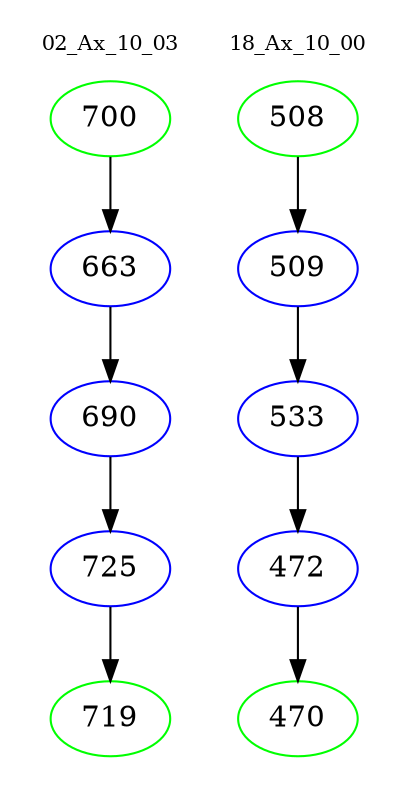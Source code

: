 digraph{
subgraph cluster_0 {
color = white
label = "02_Ax_10_03";
fontsize=10;
T0_700 [label="700", color="green"]
T0_700 -> T0_663 [color="black"]
T0_663 [label="663", color="blue"]
T0_663 -> T0_690 [color="black"]
T0_690 [label="690", color="blue"]
T0_690 -> T0_725 [color="black"]
T0_725 [label="725", color="blue"]
T0_725 -> T0_719 [color="black"]
T0_719 [label="719", color="green"]
}
subgraph cluster_1 {
color = white
label = "18_Ax_10_00";
fontsize=10;
T1_508 [label="508", color="green"]
T1_508 -> T1_509 [color="black"]
T1_509 [label="509", color="blue"]
T1_509 -> T1_533 [color="black"]
T1_533 [label="533", color="blue"]
T1_533 -> T1_472 [color="black"]
T1_472 [label="472", color="blue"]
T1_472 -> T1_470 [color="black"]
T1_470 [label="470", color="green"]
}
}
